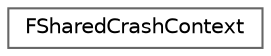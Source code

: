 digraph "Graphical Class Hierarchy"
{
 // INTERACTIVE_SVG=YES
 // LATEX_PDF_SIZE
  bgcolor="transparent";
  edge [fontname=Helvetica,fontsize=10,labelfontname=Helvetica,labelfontsize=10];
  node [fontname=Helvetica,fontsize=10,shape=box,height=0.2,width=0.4];
  rankdir="LR";
  Node0 [id="Node000000",label="FSharedCrashContext",height=0.2,width=0.4,color="grey40", fillcolor="white", style="filled",URL="$d6/dc1/structFSharedCrashContext.html",tooltip="Fixed size struct holds crash information and session specific state."];
}
